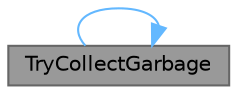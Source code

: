 digraph "TryCollectGarbage"
{
 // INTERACTIVE_SVG=YES
 // LATEX_PDF_SIZE
  bgcolor="transparent";
  edge [fontname=Helvetica,fontsize=10,labelfontname=Helvetica,labelfontsize=10];
  node [fontname=Helvetica,fontsize=10,shape=box,height=0.2,width=0.4];
  rankdir="LR";
  Node1 [id="Node000001",label="TryCollectGarbage",height=0.2,width=0.4,color="gray40", fillcolor="grey60", style="filled", fontcolor="black",tooltip="Performs garbage collection only if no other thread holds a lock on GC."];
  Node1 -> Node1 [id="edge1_Node000001_Node000001",color="steelblue1",style="solid",tooltip=" "];
}
